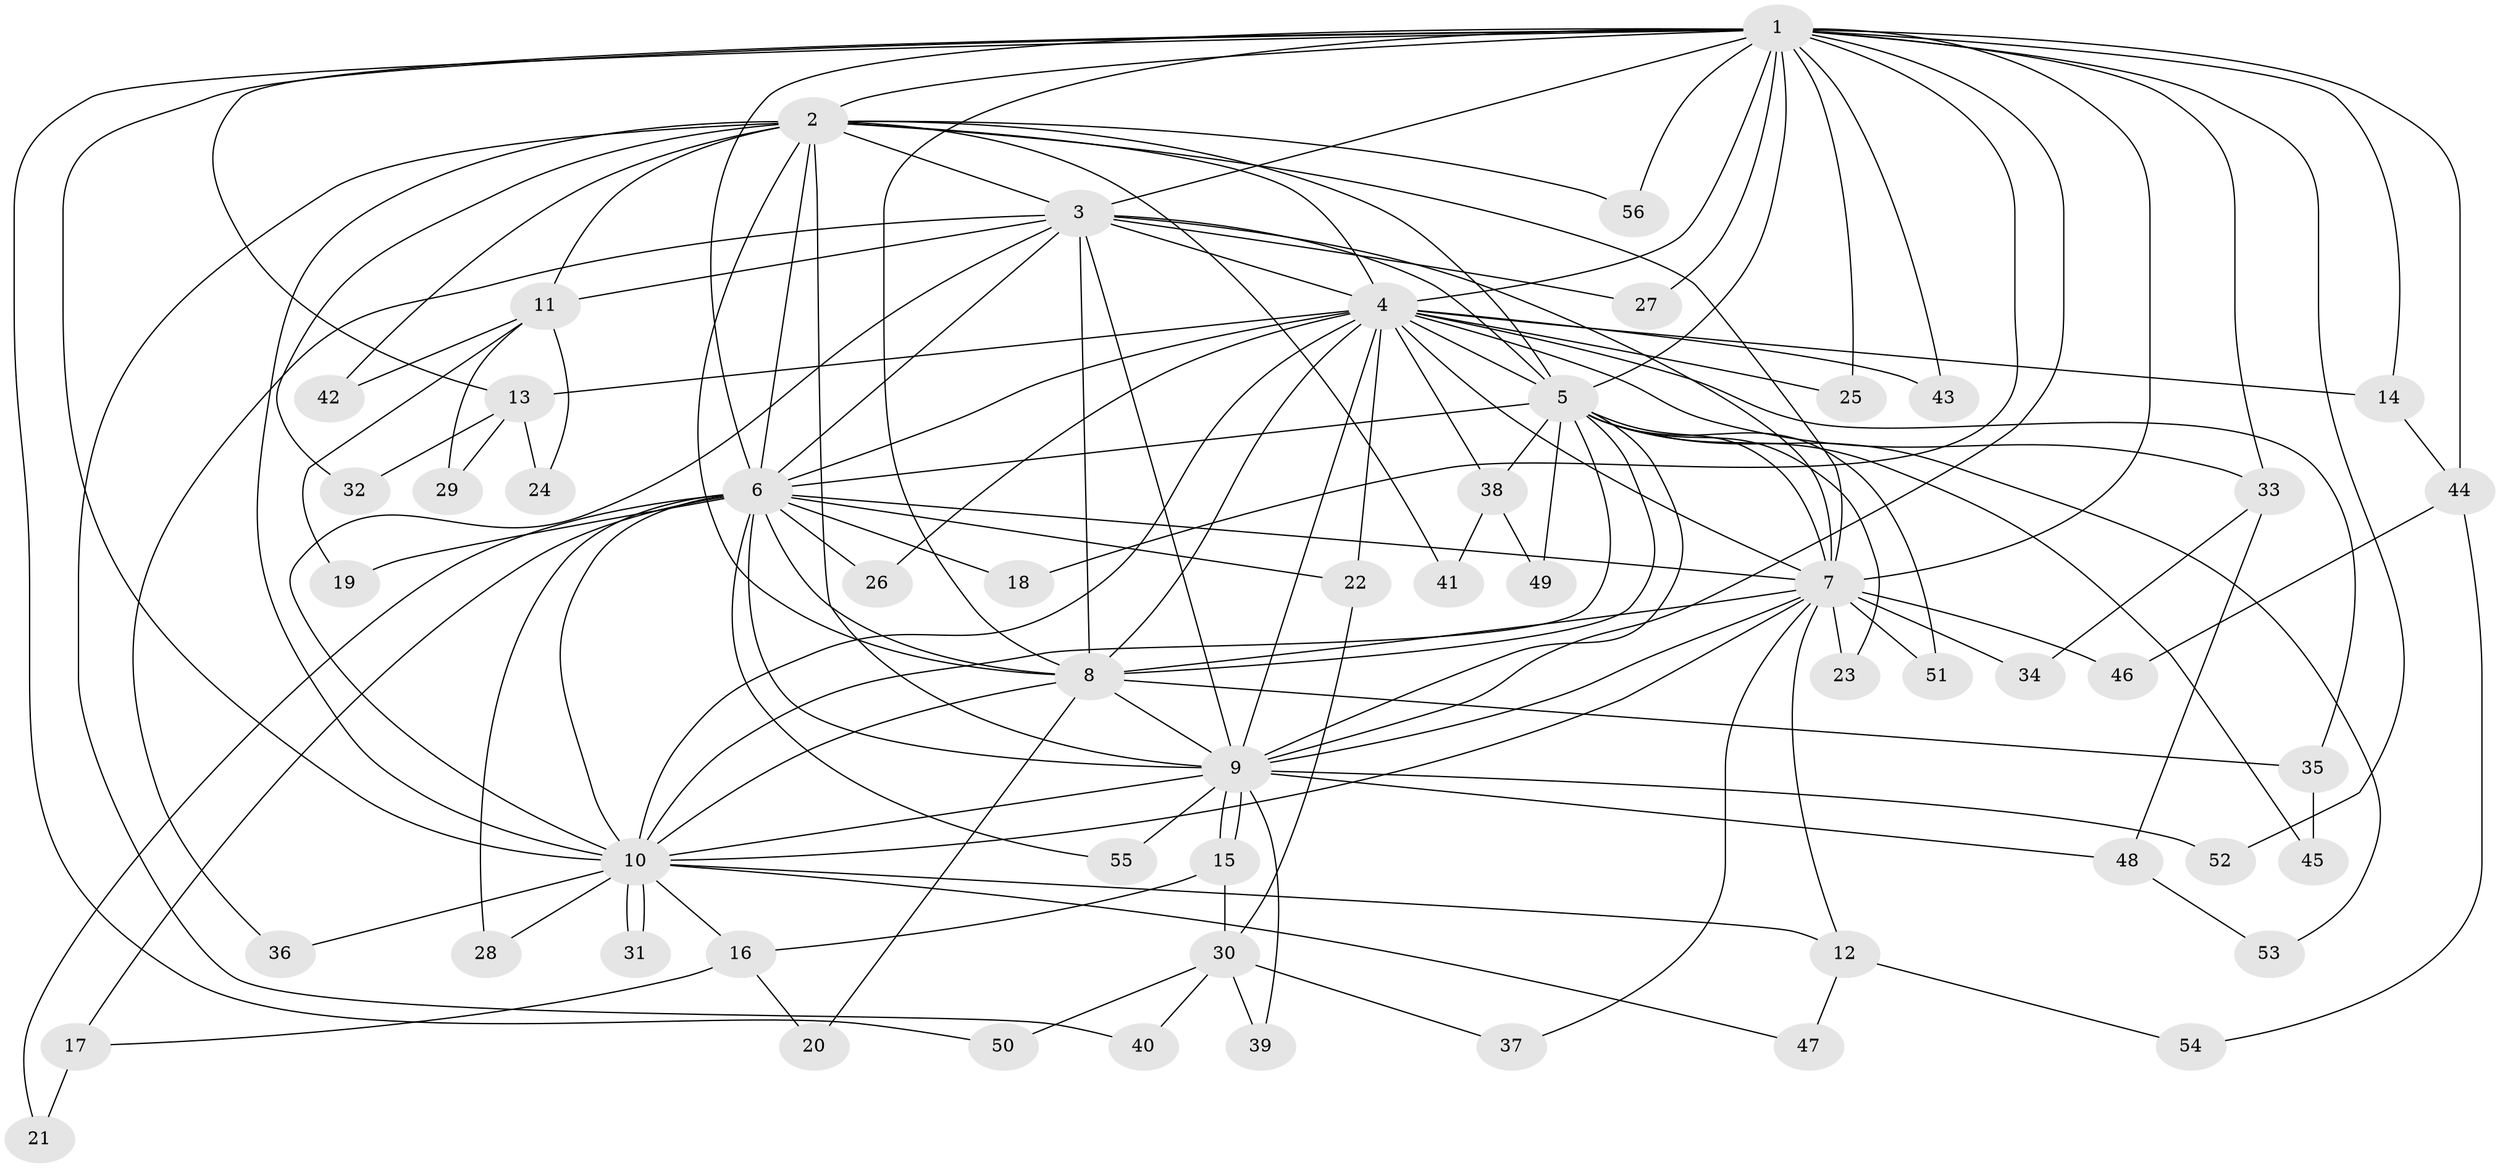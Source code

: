 // coarse degree distribution, {6: 0.08695652173913043, 15: 0.043478260869565216, 11: 0.043478260869565216, 5: 0.043478260869565216, 4: 0.21739130434782608, 2: 0.34782608695652173, 1: 0.13043478260869565, 3: 0.08695652173913043}
// Generated by graph-tools (version 1.1) at 2025/49/03/04/25 22:49:55]
// undirected, 56 vertices, 137 edges
graph export_dot {
  node [color=gray90,style=filled];
  1;
  2;
  3;
  4;
  5;
  6;
  7;
  8;
  9;
  10;
  11;
  12;
  13;
  14;
  15;
  16;
  17;
  18;
  19;
  20;
  21;
  22;
  23;
  24;
  25;
  26;
  27;
  28;
  29;
  30;
  31;
  32;
  33;
  34;
  35;
  36;
  37;
  38;
  39;
  40;
  41;
  42;
  43;
  44;
  45;
  46;
  47;
  48;
  49;
  50;
  51;
  52;
  53;
  54;
  55;
  56;
  1 -- 2;
  1 -- 3;
  1 -- 4;
  1 -- 5;
  1 -- 6;
  1 -- 7;
  1 -- 8;
  1 -- 9;
  1 -- 10;
  1 -- 13;
  1 -- 14;
  1 -- 18;
  1 -- 25;
  1 -- 27;
  1 -- 33;
  1 -- 43;
  1 -- 44;
  1 -- 50;
  1 -- 52;
  1 -- 56;
  2 -- 3;
  2 -- 4;
  2 -- 5;
  2 -- 6;
  2 -- 7;
  2 -- 8;
  2 -- 9;
  2 -- 10;
  2 -- 11;
  2 -- 32;
  2 -- 40;
  2 -- 41;
  2 -- 42;
  2 -- 56;
  3 -- 4;
  3 -- 5;
  3 -- 6;
  3 -- 7;
  3 -- 8;
  3 -- 9;
  3 -- 10;
  3 -- 11;
  3 -- 27;
  3 -- 36;
  4 -- 5;
  4 -- 6;
  4 -- 7;
  4 -- 8;
  4 -- 9;
  4 -- 10;
  4 -- 13;
  4 -- 14;
  4 -- 22;
  4 -- 25;
  4 -- 26;
  4 -- 33;
  4 -- 35;
  4 -- 38;
  4 -- 43;
  5 -- 6;
  5 -- 7;
  5 -- 8;
  5 -- 9;
  5 -- 10;
  5 -- 23;
  5 -- 38;
  5 -- 45;
  5 -- 49;
  5 -- 51;
  5 -- 53;
  6 -- 7;
  6 -- 8;
  6 -- 9;
  6 -- 10;
  6 -- 17;
  6 -- 18;
  6 -- 19;
  6 -- 21;
  6 -- 22;
  6 -- 26;
  6 -- 28;
  6 -- 55;
  7 -- 8;
  7 -- 9;
  7 -- 10;
  7 -- 12;
  7 -- 23;
  7 -- 34;
  7 -- 37;
  7 -- 46;
  7 -- 51;
  8 -- 9;
  8 -- 10;
  8 -- 20;
  8 -- 35;
  9 -- 10;
  9 -- 15;
  9 -- 15;
  9 -- 39;
  9 -- 48;
  9 -- 52;
  9 -- 55;
  10 -- 12;
  10 -- 16;
  10 -- 28;
  10 -- 31;
  10 -- 31;
  10 -- 36;
  10 -- 47;
  11 -- 19;
  11 -- 24;
  11 -- 29;
  11 -- 42;
  12 -- 47;
  12 -- 54;
  13 -- 24;
  13 -- 29;
  13 -- 32;
  14 -- 44;
  15 -- 16;
  15 -- 30;
  16 -- 17;
  16 -- 20;
  17 -- 21;
  22 -- 30;
  30 -- 37;
  30 -- 39;
  30 -- 40;
  30 -- 50;
  33 -- 34;
  33 -- 48;
  35 -- 45;
  38 -- 41;
  38 -- 49;
  44 -- 46;
  44 -- 54;
  48 -- 53;
}
